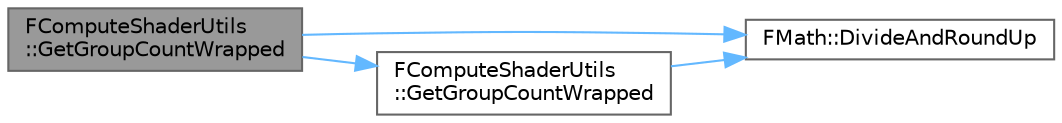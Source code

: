 digraph "FComputeShaderUtils::GetGroupCountWrapped"
{
 // INTERACTIVE_SVG=YES
 // LATEX_PDF_SIZE
  bgcolor="transparent";
  edge [fontname=Helvetica,fontsize=10,labelfontname=Helvetica,labelfontsize=10];
  node [fontname=Helvetica,fontsize=10,shape=box,height=0.2,width=0.4];
  rankdir="LR";
  Node1 [id="Node000001",label="FComputeShaderUtils\l::GetGroupCountWrapped",height=0.2,width=0.4,color="gray40", fillcolor="grey60", style="filled", fontcolor="black",tooltip="Compute the number of groups to dispatch and allow wrapping to Y and Z dimension if X group count ove..."];
  Node1 -> Node2 [id="edge1_Node000001_Node000002",color="steelblue1",style="solid",tooltip=" "];
  Node2 [id="Node000002",label="FMath::DivideAndRoundUp",height=0.2,width=0.4,color="grey40", fillcolor="white", style="filled",URL="$dc/d20/structFMath.html#ae928a1450f7427dabf9ee2bec4677742",tooltip="Divides two integers and rounds up."];
  Node1 -> Node3 [id="edge2_Node000001_Node000003",color="steelblue1",style="solid",tooltip=" "];
  Node3 [id="Node000003",label="FComputeShaderUtils\l::GetGroupCountWrapped",height=0.2,width=0.4,color="grey40", fillcolor="white", style="filled",URL="$d3/d0e/namespaceFComputeShaderUtils.html#a6b1a248c53cbe4ce65dfa784d8fed082",tooltip="Wrapping number of groups to Y and Z dimension if X group count overflows GRHIMaxDispatchThreadGroups..."];
  Node3 -> Node2 [id="edge3_Node000003_Node000002",color="steelblue1",style="solid",tooltip=" "];
}

